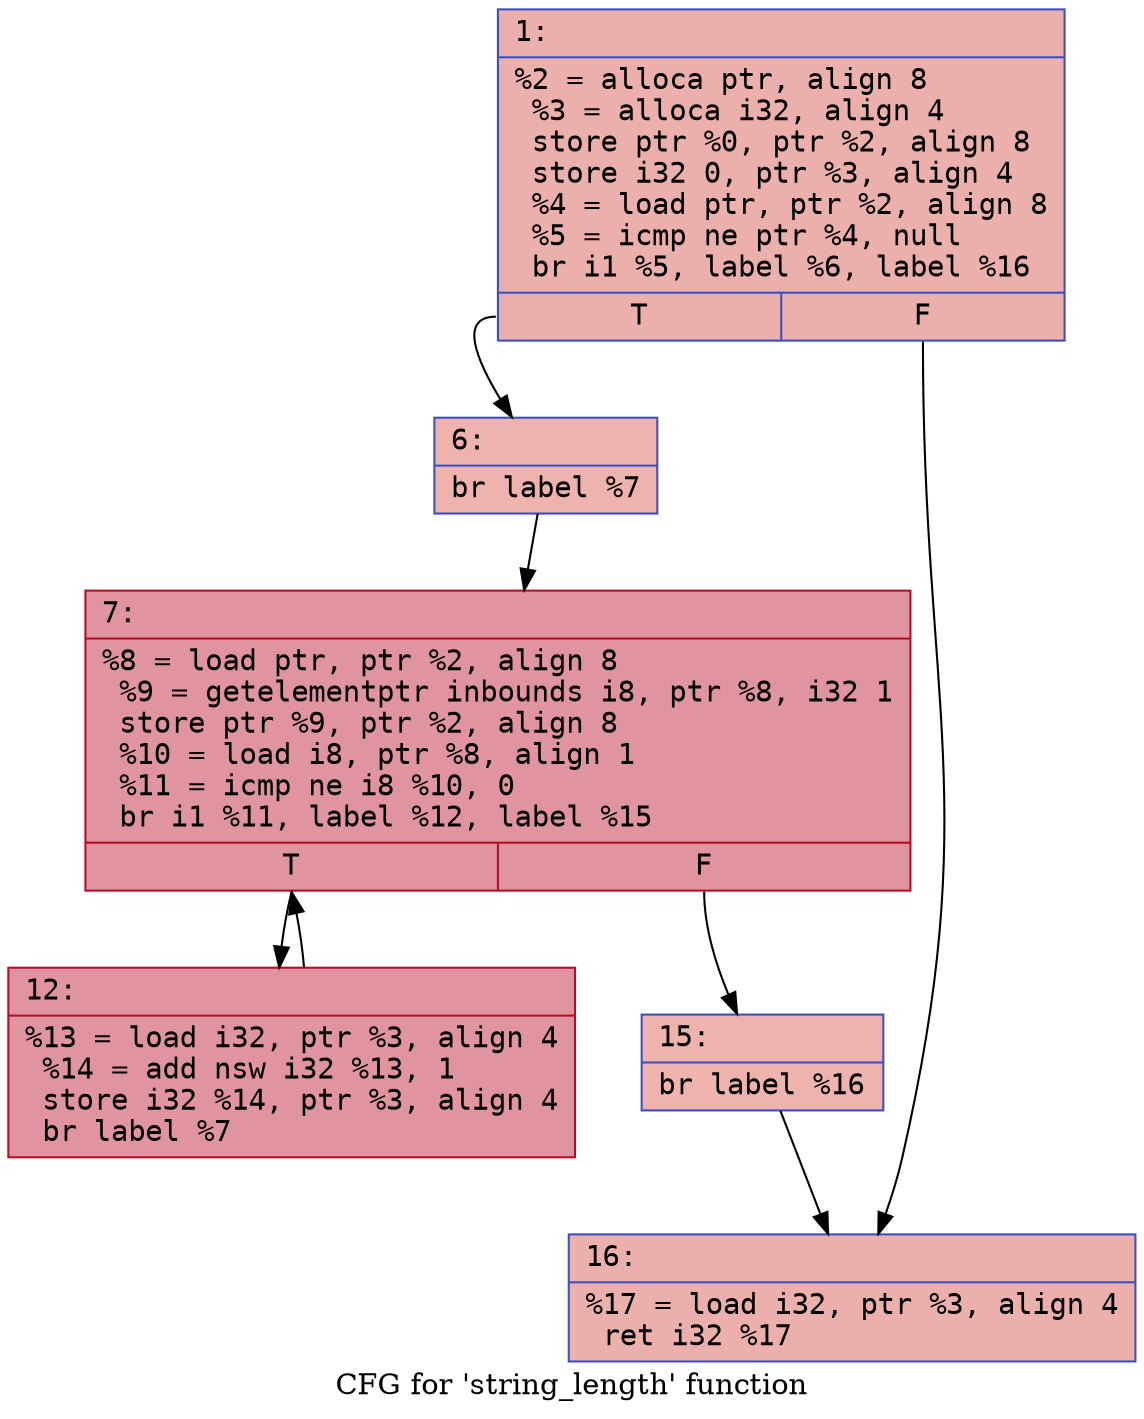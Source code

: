 digraph "CFG for 'string_length' function" {
	label="CFG for 'string_length' function";

	Node0x600000306850 [shape=record,color="#3d50c3ff", style=filled, fillcolor="#d24b4070" fontname="Courier",label="{1:\l|  %2 = alloca ptr, align 8\l  %3 = alloca i32, align 4\l  store ptr %0, ptr %2, align 8\l  store i32 0, ptr %3, align 4\l  %4 = load ptr, ptr %2, align 8\l  %5 = icmp ne ptr %4, null\l  br i1 %5, label %6, label %16\l|{<s0>T|<s1>F}}"];
	Node0x600000306850:s0 -> Node0x6000003068a0[tooltip="1 -> 6\nProbability 62.50%" ];
	Node0x600000306850:s1 -> Node0x6000003069e0[tooltip="1 -> 16\nProbability 37.50%" ];
	Node0x6000003068a0 [shape=record,color="#3d50c3ff", style=filled, fillcolor="#d6524470" fontname="Courier",label="{6:\l|  br label %7\l}"];
	Node0x6000003068a0 -> Node0x6000003068f0[tooltip="6 -> 7\nProbability 100.00%" ];
	Node0x6000003068f0 [shape=record,color="#b70d28ff", style=filled, fillcolor="#b70d2870" fontname="Courier",label="{7:\l|  %8 = load ptr, ptr %2, align 8\l  %9 = getelementptr inbounds i8, ptr %8, i32 1\l  store ptr %9, ptr %2, align 8\l  %10 = load i8, ptr %8, align 1\l  %11 = icmp ne i8 %10, 0\l  br i1 %11, label %12, label %15\l|{<s0>T|<s1>F}}"];
	Node0x6000003068f0:s0 -> Node0x600000306940[tooltip="7 -> 12\nProbability 96.88%" ];
	Node0x6000003068f0:s1 -> Node0x600000306990[tooltip="7 -> 15\nProbability 3.12%" ];
	Node0x600000306940 [shape=record,color="#b70d28ff", style=filled, fillcolor="#b70d2870" fontname="Courier",label="{12:\l|  %13 = load i32, ptr %3, align 4\l  %14 = add nsw i32 %13, 1\l  store i32 %14, ptr %3, align 4\l  br label %7\l}"];
	Node0x600000306940 -> Node0x6000003068f0[tooltip="12 -> 7\nProbability 100.00%" ];
	Node0x600000306990 [shape=record,color="#3d50c3ff", style=filled, fillcolor="#d6524470" fontname="Courier",label="{15:\l|  br label %16\l}"];
	Node0x600000306990 -> Node0x6000003069e0[tooltip="15 -> 16\nProbability 100.00%" ];
	Node0x6000003069e0 [shape=record,color="#3d50c3ff", style=filled, fillcolor="#d24b4070" fontname="Courier",label="{16:\l|  %17 = load i32, ptr %3, align 4\l  ret i32 %17\l}"];
}
